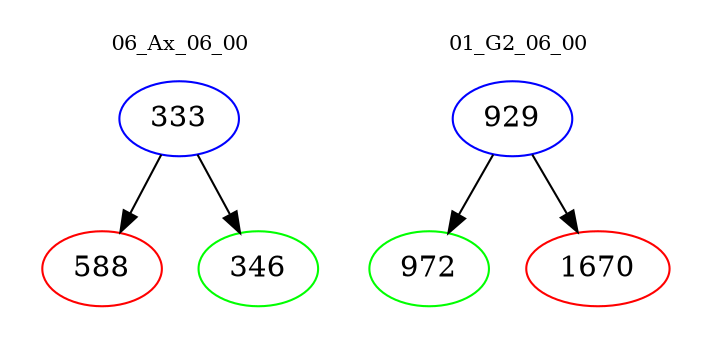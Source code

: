 digraph{
subgraph cluster_0 {
color = white
label = "06_Ax_06_00";
fontsize=10;
T0_333 [label="333", color="blue"]
T0_333 -> T0_588 [color="black"]
T0_588 [label="588", color="red"]
T0_333 -> T0_346 [color="black"]
T0_346 [label="346", color="green"]
}
subgraph cluster_1 {
color = white
label = "01_G2_06_00";
fontsize=10;
T1_929 [label="929", color="blue"]
T1_929 -> T1_972 [color="black"]
T1_972 [label="972", color="green"]
T1_929 -> T1_1670 [color="black"]
T1_1670 [label="1670", color="red"]
}
}
